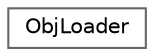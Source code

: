 digraph "Graphical Class Hierarchy"
{
 // LATEX_PDF_SIZE
  bgcolor="transparent";
  edge [fontname=Helvetica,fontsize=10,labelfontname=Helvetica,labelfontsize=10];
  node [fontname=Helvetica,fontsize=10,shape=box,height=0.2,width=0.4];
  rankdir="LR";
  Node0 [id="Node000000",label="ObjLoader",height=0.2,width=0.4,color="grey40", fillcolor="white", style="filled",URL="$class_obj_loader.html",tooltip="A node containing a TriangleSet object."];
}
